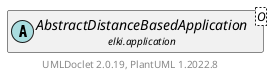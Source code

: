 @startuml
    remove .*\.(Instance|Par|Parameterizer|Factory)$
    set namespaceSeparator none
    hide empty fields
    hide empty methods

    abstract class "<size:14>AbstractDistanceBasedApplication.Par\n<size:10>elki.application" as elki.application.AbstractDistanceBasedApplication.Par<O> {
        #inputstep: InputStep
        #distance: Distance<? super O>
        +configure(Parameterization): void
    }

    abstract class "<size:14>AbstractApplication.Par\n<size:10>elki.application" as elki.application.AbstractApplication.Par [[AbstractApplication.Par.html]] {
        {abstract} +make(): AbstractApplication
    }
    abstract class "<size:14>AbstractDistanceBasedApplication\n<size:10>elki.application" as elki.application.AbstractDistanceBasedApplication<O> [[AbstractDistanceBasedApplication.html]]

    elki.application.AbstractApplication.Par <|-- elki.application.AbstractDistanceBasedApplication.Par
    elki.application.AbstractDistanceBasedApplication +-- elki.application.AbstractDistanceBasedApplication.Par

    center footer UMLDoclet 2.0.19, PlantUML 1.2022.8
@enduml
